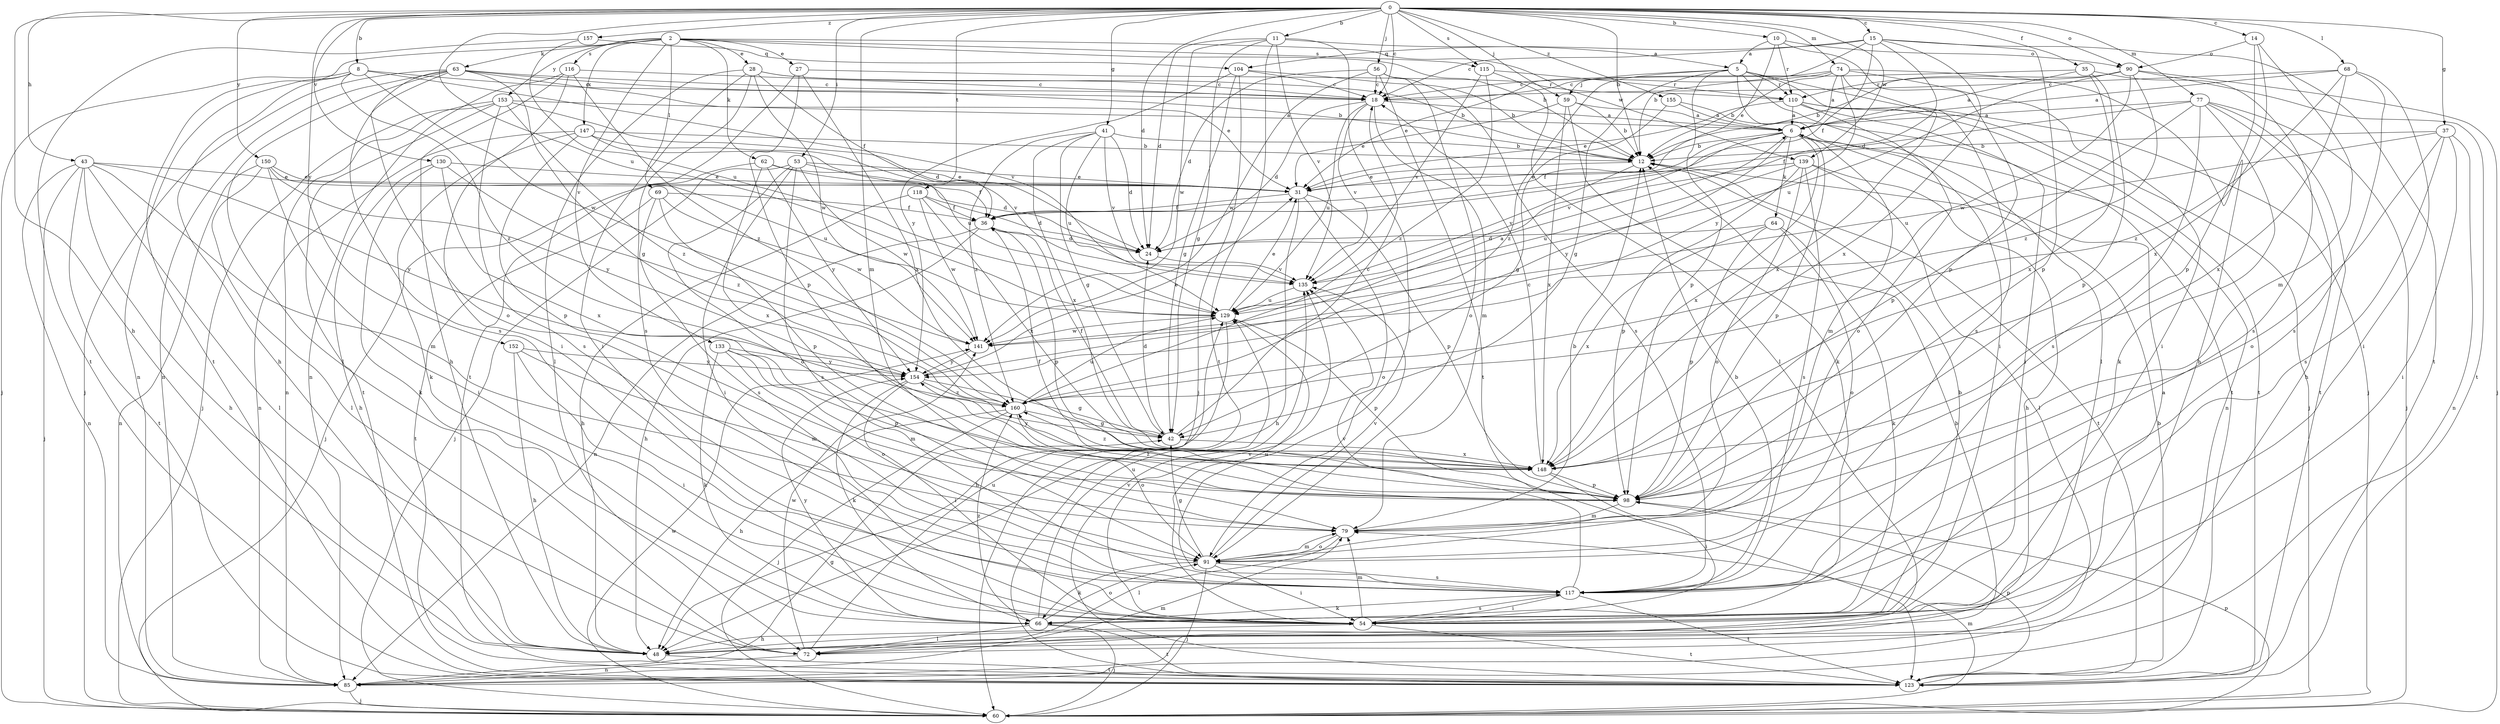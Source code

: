 strict digraph  {
0;
2;
5;
6;
8;
10;
11;
12;
14;
15;
18;
24;
27;
28;
31;
35;
36;
37;
41;
42;
43;
48;
53;
54;
56;
59;
60;
62;
63;
64;
66;
68;
69;
72;
74;
77;
79;
85;
90;
91;
98;
104;
110;
115;
116;
117;
118;
123;
129;
130;
133;
135;
139;
141;
147;
148;
150;
152;
153;
154;
155;
157;
160;
0 -> 8  [label=b];
0 -> 10  [label=b];
0 -> 11  [label=b];
0 -> 12  [label=b];
0 -> 14  [label=c];
0 -> 15  [label=c];
0 -> 18  [label=c];
0 -> 24  [label=d];
0 -> 35  [label=f];
0 -> 37  [label=g];
0 -> 41  [label=g];
0 -> 43  [label=h];
0 -> 48  [label=h];
0 -> 53  [label=i];
0 -> 56  [label=j];
0 -> 59  [label=j];
0 -> 68  [label=l];
0 -> 74  [label=m];
0 -> 77  [label=m];
0 -> 79  [label=m];
0 -> 90  [label=o];
0 -> 115  [label=s];
0 -> 118  [label=t];
0 -> 129  [label=u];
0 -> 130  [label=v];
0 -> 139  [label=w];
0 -> 150  [label=y];
0 -> 152  [label=y];
0 -> 155  [label=z];
0 -> 157  [label=z];
2 -> 12  [label=b];
2 -> 27  [label=e];
2 -> 28  [label=e];
2 -> 62  [label=k];
2 -> 63  [label=k];
2 -> 69  [label=l];
2 -> 115  [label=s];
2 -> 116  [label=s];
2 -> 123  [label=t];
2 -> 133  [label=v];
2 -> 139  [label=w];
2 -> 147  [label=x];
2 -> 153  [label=y];
5 -> 42  [label=g];
5 -> 54  [label=i];
5 -> 59  [label=j];
5 -> 60  [label=j];
5 -> 72  [label=l];
5 -> 98  [label=p];
5 -> 110  [label=r];
5 -> 117  [label=s];
5 -> 160  [label=z];
6 -> 12  [label=b];
6 -> 36  [label=f];
6 -> 64  [label=k];
6 -> 79  [label=m];
6 -> 85  [label=n];
6 -> 98  [label=p];
6 -> 135  [label=v];
6 -> 148  [label=x];
6 -> 154  [label=y];
8 -> 18  [label=c];
8 -> 48  [label=h];
8 -> 60  [label=j];
8 -> 85  [label=n];
8 -> 135  [label=v];
8 -> 141  [label=w];
8 -> 160  [label=z];
10 -> 5  [label=a];
10 -> 31  [label=e];
10 -> 90  [label=o];
10 -> 98  [label=p];
10 -> 110  [label=r];
11 -> 5  [label=a];
11 -> 24  [label=d];
11 -> 42  [label=g];
11 -> 54  [label=i];
11 -> 123  [label=t];
11 -> 135  [label=v];
11 -> 141  [label=w];
12 -> 31  [label=e];
12 -> 123  [label=t];
12 -> 135  [label=v];
14 -> 79  [label=m];
14 -> 90  [label=o];
14 -> 98  [label=p];
14 -> 148  [label=x];
15 -> 12  [label=b];
15 -> 18  [label=c];
15 -> 24  [label=d];
15 -> 36  [label=f];
15 -> 98  [label=p];
15 -> 104  [label=q];
15 -> 123  [label=t];
15 -> 148  [label=x];
18 -> 6  [label=a];
18 -> 24  [label=d];
18 -> 79  [label=m];
18 -> 129  [label=u];
18 -> 135  [label=v];
24 -> 135  [label=v];
27 -> 98  [label=p];
27 -> 110  [label=r];
27 -> 123  [label=t];
27 -> 148  [label=x];
28 -> 12  [label=b];
28 -> 18  [label=c];
28 -> 36  [label=f];
28 -> 54  [label=i];
28 -> 72  [label=l];
28 -> 117  [label=s];
28 -> 141  [label=w];
31 -> 36  [label=f];
31 -> 48  [label=h];
31 -> 91  [label=o];
31 -> 98  [label=p];
35 -> 6  [label=a];
35 -> 18  [label=c];
35 -> 98  [label=p];
35 -> 117  [label=s];
35 -> 148  [label=x];
36 -> 24  [label=d];
36 -> 48  [label=h];
36 -> 85  [label=n];
36 -> 98  [label=p];
37 -> 12  [label=b];
37 -> 54  [label=i];
37 -> 85  [label=n];
37 -> 91  [label=o];
37 -> 117  [label=s];
37 -> 129  [label=u];
41 -> 12  [label=b];
41 -> 24  [label=d];
41 -> 42  [label=g];
41 -> 129  [label=u];
41 -> 135  [label=v];
41 -> 148  [label=x];
41 -> 160  [label=z];
42 -> 18  [label=c];
42 -> 24  [label=d];
42 -> 36  [label=f];
42 -> 148  [label=x];
43 -> 31  [label=e];
43 -> 48  [label=h];
43 -> 60  [label=j];
43 -> 72  [label=l];
43 -> 79  [label=m];
43 -> 85  [label=n];
43 -> 123  [label=t];
43 -> 154  [label=y];
48 -> 6  [label=a];
48 -> 123  [label=t];
53 -> 31  [label=e];
53 -> 36  [label=f];
53 -> 54  [label=i];
53 -> 60  [label=j];
53 -> 91  [label=o];
53 -> 117  [label=s];
53 -> 141  [label=w];
54 -> 12  [label=b];
54 -> 48  [label=h];
54 -> 79  [label=m];
54 -> 117  [label=s];
54 -> 123  [label=t];
54 -> 135  [label=v];
56 -> 18  [label=c];
56 -> 24  [label=d];
56 -> 91  [label=o];
56 -> 117  [label=s];
56 -> 123  [label=t];
56 -> 141  [label=w];
59 -> 6  [label=a];
59 -> 12  [label=b];
59 -> 31  [label=e];
59 -> 66  [label=k];
59 -> 148  [label=x];
60 -> 79  [label=m];
60 -> 98  [label=p];
60 -> 141  [label=w];
62 -> 24  [label=d];
62 -> 31  [label=e];
62 -> 60  [label=j];
62 -> 148  [label=x];
62 -> 154  [label=y];
63 -> 12  [label=b];
63 -> 18  [label=c];
63 -> 31  [label=e];
63 -> 42  [label=g];
63 -> 60  [label=j];
63 -> 72  [label=l];
63 -> 85  [label=n];
63 -> 91  [label=o];
63 -> 117  [label=s];
64 -> 24  [label=d];
64 -> 66  [label=k];
64 -> 91  [label=o];
64 -> 98  [label=p];
64 -> 148  [label=x];
66 -> 60  [label=j];
66 -> 72  [label=l];
66 -> 91  [label=o];
66 -> 123  [label=t];
66 -> 129  [label=u];
66 -> 154  [label=y];
66 -> 160  [label=z];
68 -> 6  [label=a];
68 -> 18  [label=c];
68 -> 54  [label=i];
68 -> 117  [label=s];
68 -> 148  [label=x];
68 -> 160  [label=z];
69 -> 36  [label=f];
69 -> 98  [label=p];
69 -> 117  [label=s];
69 -> 123  [label=t];
69 -> 141  [label=w];
72 -> 85  [label=n];
72 -> 129  [label=u];
72 -> 141  [label=w];
74 -> 6  [label=a];
74 -> 12  [label=b];
74 -> 18  [label=c];
74 -> 31  [label=e];
74 -> 48  [label=h];
74 -> 54  [label=i];
74 -> 148  [label=x];
74 -> 154  [label=y];
77 -> 6  [label=a];
77 -> 36  [label=f];
77 -> 48  [label=h];
77 -> 60  [label=j];
77 -> 66  [label=k];
77 -> 98  [label=p];
77 -> 117  [label=s];
77 -> 123  [label=t];
79 -> 12  [label=b];
79 -> 72  [label=l];
79 -> 91  [label=o];
85 -> 12  [label=b];
85 -> 42  [label=g];
85 -> 60  [label=j];
85 -> 79  [label=m];
90 -> 12  [label=b];
90 -> 60  [label=j];
90 -> 110  [label=r];
90 -> 123  [label=t];
90 -> 129  [label=u];
90 -> 141  [label=w];
90 -> 160  [label=z];
91 -> 42  [label=g];
91 -> 54  [label=i];
91 -> 60  [label=j];
91 -> 66  [label=k];
91 -> 79  [label=m];
91 -> 117  [label=s];
91 -> 135  [label=v];
98 -> 36  [label=f];
98 -> 79  [label=m];
98 -> 160  [label=z];
104 -> 12  [label=b];
104 -> 18  [label=c];
104 -> 42  [label=g];
104 -> 60  [label=j];
104 -> 154  [label=y];
110 -> 6  [label=a];
110 -> 31  [label=e];
110 -> 54  [label=i];
110 -> 60  [label=j];
110 -> 91  [label=o];
110 -> 123  [label=t];
115 -> 72  [label=l];
115 -> 110  [label=r];
115 -> 135  [label=v];
115 -> 160  [label=z];
116 -> 18  [label=c];
116 -> 48  [label=h];
116 -> 54  [label=i];
116 -> 85  [label=n];
116 -> 160  [label=z];
117 -> 12  [label=b];
117 -> 54  [label=i];
117 -> 66  [label=k];
117 -> 123  [label=t];
117 -> 129  [label=u];
117 -> 135  [label=v];
118 -> 24  [label=d];
118 -> 36  [label=f];
118 -> 48  [label=h];
118 -> 141  [label=w];
118 -> 148  [label=x];
123 -> 12  [label=b];
123 -> 98  [label=p];
123 -> 135  [label=v];
129 -> 31  [label=e];
129 -> 48  [label=h];
129 -> 98  [label=p];
129 -> 141  [label=w];
130 -> 31  [label=e];
130 -> 48  [label=h];
130 -> 66  [label=k];
130 -> 148  [label=x];
130 -> 160  [label=z];
133 -> 66  [label=k];
133 -> 79  [label=m];
133 -> 91  [label=o];
133 -> 98  [label=p];
133 -> 154  [label=y];
135 -> 129  [label=u];
139 -> 31  [label=e];
139 -> 48  [label=h];
139 -> 72  [label=l];
139 -> 91  [label=o];
139 -> 98  [label=p];
139 -> 117  [label=s];
139 -> 129  [label=u];
141 -> 6  [label=a];
141 -> 154  [label=y];
147 -> 12  [label=b];
147 -> 66  [label=k];
147 -> 85  [label=n];
147 -> 98  [label=p];
147 -> 129  [label=u];
147 -> 135  [label=v];
148 -> 18  [label=c];
148 -> 54  [label=i];
148 -> 98  [label=p];
148 -> 154  [label=y];
148 -> 160  [label=z];
150 -> 31  [label=e];
150 -> 54  [label=i];
150 -> 72  [label=l];
150 -> 85  [label=n];
150 -> 129  [label=u];
150 -> 154  [label=y];
152 -> 48  [label=h];
152 -> 54  [label=i];
152 -> 79  [label=m];
152 -> 154  [label=y];
153 -> 6  [label=a];
153 -> 24  [label=d];
153 -> 60  [label=j];
153 -> 85  [label=n];
153 -> 117  [label=s];
153 -> 123  [label=t];
153 -> 160  [label=z];
154 -> 31  [label=e];
154 -> 42  [label=g];
154 -> 54  [label=i];
154 -> 66  [label=k];
154 -> 160  [label=z];
155 -> 6  [label=a];
155 -> 42  [label=g];
155 -> 123  [label=t];
157 -> 104  [label=q];
157 -> 123  [label=t];
157 -> 129  [label=u];
160 -> 42  [label=g];
160 -> 48  [label=h];
160 -> 60  [label=j];
160 -> 91  [label=o];
160 -> 129  [label=u];
}
